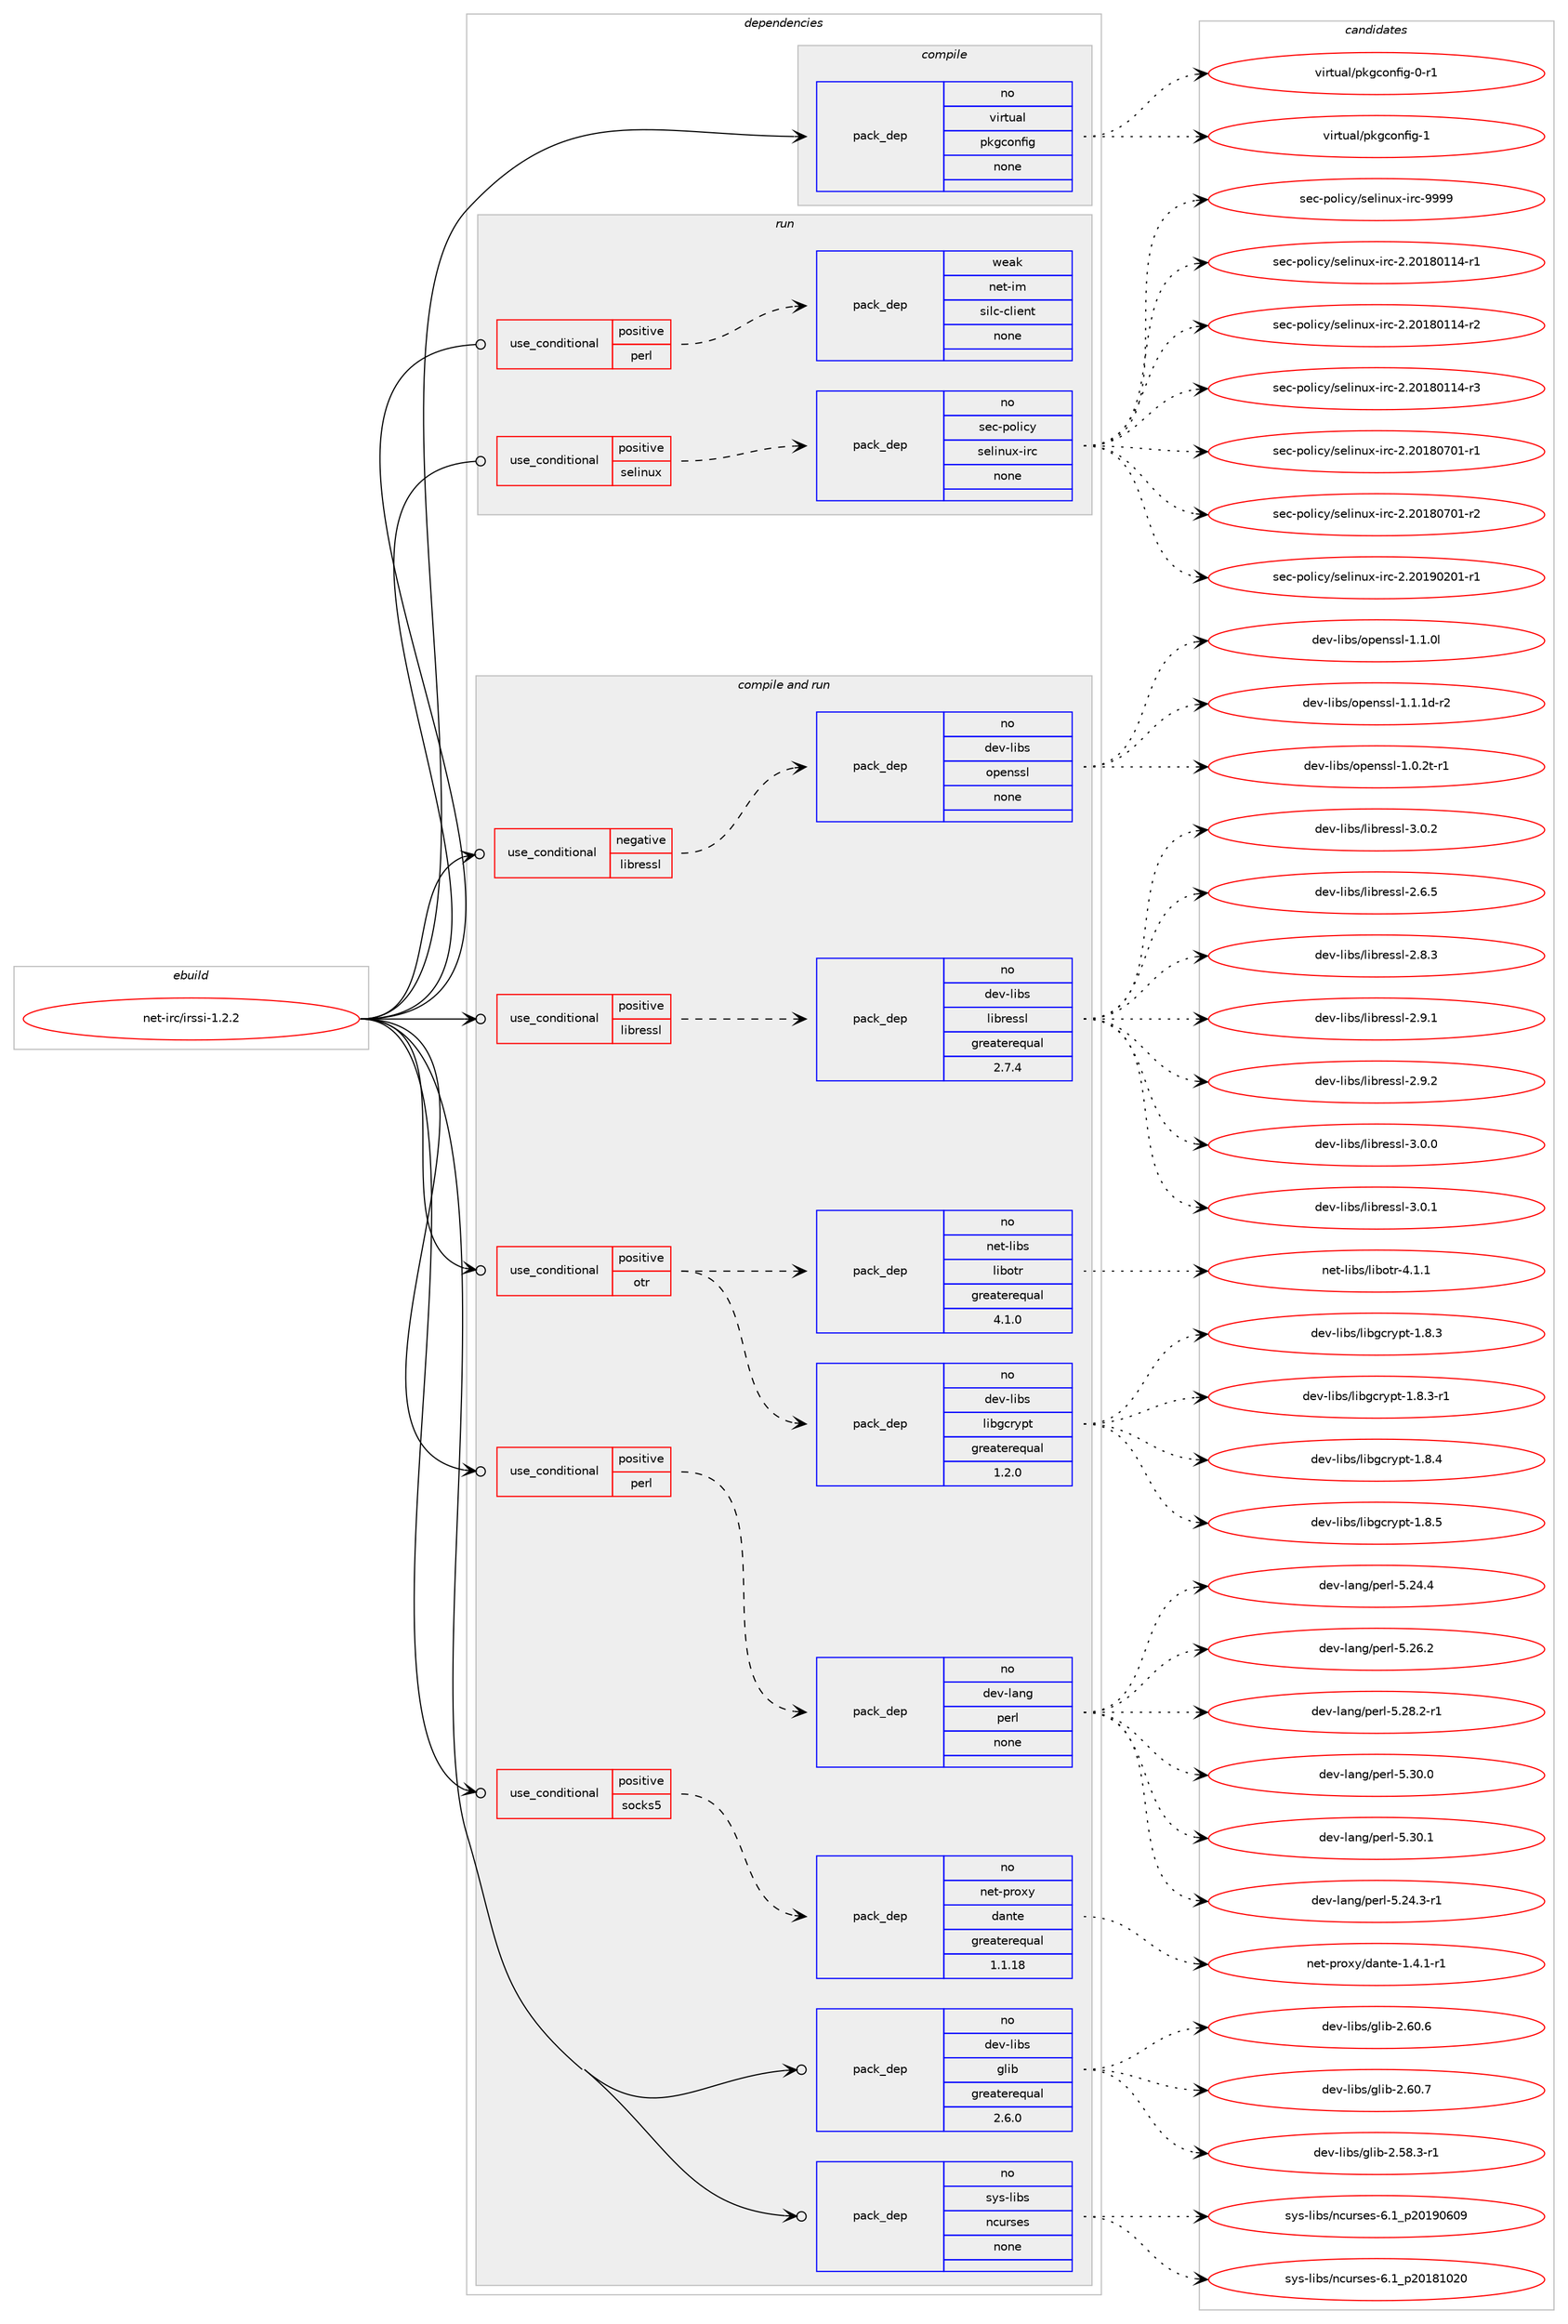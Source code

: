 digraph prolog {

# *************
# Graph options
# *************

newrank=true;
concentrate=true;
compound=true;
graph [rankdir=LR,fontname=Helvetica,fontsize=10,ranksep=1.5];#, ranksep=2.5, nodesep=0.2];
edge  [arrowhead=vee];
node  [fontname=Helvetica,fontsize=10];

# **********
# The ebuild
# **********

subgraph cluster_leftcol {
color=gray;
rank=same;
label=<<i>ebuild</i>>;
id [label="net-irc/irssi-1.2.2", color=red, width=4, href="../net-irc/irssi-1.2.2.svg"];
}

# ****************
# The dependencies
# ****************

subgraph cluster_midcol {
color=gray;
label=<<i>dependencies</i>>;
subgraph cluster_compile {
fillcolor="#eeeeee";
style=filled;
label=<<i>compile</i>>;
subgraph pack609002 {
dependency824235 [label=<<TABLE BORDER="0" CELLBORDER="1" CELLSPACING="0" CELLPADDING="4" WIDTH="220"><TR><TD ROWSPAN="6" CELLPADDING="30">pack_dep</TD></TR><TR><TD WIDTH="110">no</TD></TR><TR><TD>virtual</TD></TR><TR><TD>pkgconfig</TD></TR><TR><TD>none</TD></TR><TR><TD></TD></TR></TABLE>>, shape=none, color=blue];
}
id:e -> dependency824235:w [weight=20,style="solid",arrowhead="vee"];
}
subgraph cluster_compileandrun {
fillcolor="#eeeeee";
style=filled;
label=<<i>compile and run</i>>;
subgraph cond200812 {
dependency824236 [label=<<TABLE BORDER="0" CELLBORDER="1" CELLSPACING="0" CELLPADDING="4"><TR><TD ROWSPAN="3" CELLPADDING="10">use_conditional</TD></TR><TR><TD>negative</TD></TR><TR><TD>libressl</TD></TR></TABLE>>, shape=none, color=red];
subgraph pack609003 {
dependency824237 [label=<<TABLE BORDER="0" CELLBORDER="1" CELLSPACING="0" CELLPADDING="4" WIDTH="220"><TR><TD ROWSPAN="6" CELLPADDING="30">pack_dep</TD></TR><TR><TD WIDTH="110">no</TD></TR><TR><TD>dev-libs</TD></TR><TR><TD>openssl</TD></TR><TR><TD>none</TD></TR><TR><TD></TD></TR></TABLE>>, shape=none, color=blue];
}
dependency824236:e -> dependency824237:w [weight=20,style="dashed",arrowhead="vee"];
}
id:e -> dependency824236:w [weight=20,style="solid",arrowhead="odotvee"];
subgraph cond200813 {
dependency824238 [label=<<TABLE BORDER="0" CELLBORDER="1" CELLSPACING="0" CELLPADDING="4"><TR><TD ROWSPAN="3" CELLPADDING="10">use_conditional</TD></TR><TR><TD>positive</TD></TR><TR><TD>libressl</TD></TR></TABLE>>, shape=none, color=red];
subgraph pack609004 {
dependency824239 [label=<<TABLE BORDER="0" CELLBORDER="1" CELLSPACING="0" CELLPADDING="4" WIDTH="220"><TR><TD ROWSPAN="6" CELLPADDING="30">pack_dep</TD></TR><TR><TD WIDTH="110">no</TD></TR><TR><TD>dev-libs</TD></TR><TR><TD>libressl</TD></TR><TR><TD>greaterequal</TD></TR><TR><TD>2.7.4</TD></TR></TABLE>>, shape=none, color=blue];
}
dependency824238:e -> dependency824239:w [weight=20,style="dashed",arrowhead="vee"];
}
id:e -> dependency824238:w [weight=20,style="solid",arrowhead="odotvee"];
subgraph cond200814 {
dependency824240 [label=<<TABLE BORDER="0" CELLBORDER="1" CELLSPACING="0" CELLPADDING="4"><TR><TD ROWSPAN="3" CELLPADDING="10">use_conditional</TD></TR><TR><TD>positive</TD></TR><TR><TD>otr</TD></TR></TABLE>>, shape=none, color=red];
subgraph pack609005 {
dependency824241 [label=<<TABLE BORDER="0" CELLBORDER="1" CELLSPACING="0" CELLPADDING="4" WIDTH="220"><TR><TD ROWSPAN="6" CELLPADDING="30">pack_dep</TD></TR><TR><TD WIDTH="110">no</TD></TR><TR><TD>dev-libs</TD></TR><TR><TD>libgcrypt</TD></TR><TR><TD>greaterequal</TD></TR><TR><TD>1.2.0</TD></TR></TABLE>>, shape=none, color=blue];
}
dependency824240:e -> dependency824241:w [weight=20,style="dashed",arrowhead="vee"];
subgraph pack609006 {
dependency824242 [label=<<TABLE BORDER="0" CELLBORDER="1" CELLSPACING="0" CELLPADDING="4" WIDTH="220"><TR><TD ROWSPAN="6" CELLPADDING="30">pack_dep</TD></TR><TR><TD WIDTH="110">no</TD></TR><TR><TD>net-libs</TD></TR><TR><TD>libotr</TD></TR><TR><TD>greaterequal</TD></TR><TR><TD>4.1.0</TD></TR></TABLE>>, shape=none, color=blue];
}
dependency824240:e -> dependency824242:w [weight=20,style="dashed",arrowhead="vee"];
}
id:e -> dependency824240:w [weight=20,style="solid",arrowhead="odotvee"];
subgraph cond200815 {
dependency824243 [label=<<TABLE BORDER="0" CELLBORDER="1" CELLSPACING="0" CELLPADDING="4"><TR><TD ROWSPAN="3" CELLPADDING="10">use_conditional</TD></TR><TR><TD>positive</TD></TR><TR><TD>perl</TD></TR></TABLE>>, shape=none, color=red];
subgraph pack609007 {
dependency824244 [label=<<TABLE BORDER="0" CELLBORDER="1" CELLSPACING="0" CELLPADDING="4" WIDTH="220"><TR><TD ROWSPAN="6" CELLPADDING="30">pack_dep</TD></TR><TR><TD WIDTH="110">no</TD></TR><TR><TD>dev-lang</TD></TR><TR><TD>perl</TD></TR><TR><TD>none</TD></TR><TR><TD></TD></TR></TABLE>>, shape=none, color=blue];
}
dependency824243:e -> dependency824244:w [weight=20,style="dashed",arrowhead="vee"];
}
id:e -> dependency824243:w [weight=20,style="solid",arrowhead="odotvee"];
subgraph cond200816 {
dependency824245 [label=<<TABLE BORDER="0" CELLBORDER="1" CELLSPACING="0" CELLPADDING="4"><TR><TD ROWSPAN="3" CELLPADDING="10">use_conditional</TD></TR><TR><TD>positive</TD></TR><TR><TD>socks5</TD></TR></TABLE>>, shape=none, color=red];
subgraph pack609008 {
dependency824246 [label=<<TABLE BORDER="0" CELLBORDER="1" CELLSPACING="0" CELLPADDING="4" WIDTH="220"><TR><TD ROWSPAN="6" CELLPADDING="30">pack_dep</TD></TR><TR><TD WIDTH="110">no</TD></TR><TR><TD>net-proxy</TD></TR><TR><TD>dante</TD></TR><TR><TD>greaterequal</TD></TR><TR><TD>1.1.18</TD></TR></TABLE>>, shape=none, color=blue];
}
dependency824245:e -> dependency824246:w [weight=20,style="dashed",arrowhead="vee"];
}
id:e -> dependency824245:w [weight=20,style="solid",arrowhead="odotvee"];
subgraph pack609009 {
dependency824247 [label=<<TABLE BORDER="0" CELLBORDER="1" CELLSPACING="0" CELLPADDING="4" WIDTH="220"><TR><TD ROWSPAN="6" CELLPADDING="30">pack_dep</TD></TR><TR><TD WIDTH="110">no</TD></TR><TR><TD>dev-libs</TD></TR><TR><TD>glib</TD></TR><TR><TD>greaterequal</TD></TR><TR><TD>2.6.0</TD></TR></TABLE>>, shape=none, color=blue];
}
id:e -> dependency824247:w [weight=20,style="solid",arrowhead="odotvee"];
subgraph pack609010 {
dependency824248 [label=<<TABLE BORDER="0" CELLBORDER="1" CELLSPACING="0" CELLPADDING="4" WIDTH="220"><TR><TD ROWSPAN="6" CELLPADDING="30">pack_dep</TD></TR><TR><TD WIDTH="110">no</TD></TR><TR><TD>sys-libs</TD></TR><TR><TD>ncurses</TD></TR><TR><TD>none</TD></TR><TR><TD></TD></TR></TABLE>>, shape=none, color=blue];
}
id:e -> dependency824248:w [weight=20,style="solid",arrowhead="odotvee"];
}
subgraph cluster_run {
fillcolor="#eeeeee";
style=filled;
label=<<i>run</i>>;
subgraph cond200817 {
dependency824249 [label=<<TABLE BORDER="0" CELLBORDER="1" CELLSPACING="0" CELLPADDING="4"><TR><TD ROWSPAN="3" CELLPADDING="10">use_conditional</TD></TR><TR><TD>positive</TD></TR><TR><TD>perl</TD></TR></TABLE>>, shape=none, color=red];
subgraph pack609011 {
dependency824250 [label=<<TABLE BORDER="0" CELLBORDER="1" CELLSPACING="0" CELLPADDING="4" WIDTH="220"><TR><TD ROWSPAN="6" CELLPADDING="30">pack_dep</TD></TR><TR><TD WIDTH="110">weak</TD></TR><TR><TD>net-im</TD></TR><TR><TD>silc-client</TD></TR><TR><TD>none</TD></TR><TR><TD></TD></TR></TABLE>>, shape=none, color=blue];
}
dependency824249:e -> dependency824250:w [weight=20,style="dashed",arrowhead="vee"];
}
id:e -> dependency824249:w [weight=20,style="solid",arrowhead="odot"];
subgraph cond200818 {
dependency824251 [label=<<TABLE BORDER="0" CELLBORDER="1" CELLSPACING="0" CELLPADDING="4"><TR><TD ROWSPAN="3" CELLPADDING="10">use_conditional</TD></TR><TR><TD>positive</TD></TR><TR><TD>selinux</TD></TR></TABLE>>, shape=none, color=red];
subgraph pack609012 {
dependency824252 [label=<<TABLE BORDER="0" CELLBORDER="1" CELLSPACING="0" CELLPADDING="4" WIDTH="220"><TR><TD ROWSPAN="6" CELLPADDING="30">pack_dep</TD></TR><TR><TD WIDTH="110">no</TD></TR><TR><TD>sec-policy</TD></TR><TR><TD>selinux-irc</TD></TR><TR><TD>none</TD></TR><TR><TD></TD></TR></TABLE>>, shape=none, color=blue];
}
dependency824251:e -> dependency824252:w [weight=20,style="dashed",arrowhead="vee"];
}
id:e -> dependency824251:w [weight=20,style="solid",arrowhead="odot"];
}
}

# **************
# The candidates
# **************

subgraph cluster_choices {
rank=same;
color=gray;
label=<<i>candidates</i>>;

subgraph choice609002 {
color=black;
nodesep=1;
choice11810511411611797108471121071039911111010210510345484511449 [label="virtual/pkgconfig-0-r1", color=red, width=4,href="../virtual/pkgconfig-0-r1.svg"];
choice1181051141161179710847112107103991111101021051034549 [label="virtual/pkgconfig-1", color=red, width=4,href="../virtual/pkgconfig-1.svg"];
dependency824235:e -> choice11810511411611797108471121071039911111010210510345484511449:w [style=dotted,weight="100"];
dependency824235:e -> choice1181051141161179710847112107103991111101021051034549:w [style=dotted,weight="100"];
}
subgraph choice609003 {
color=black;
nodesep=1;
choice1001011184510810598115471111121011101151151084549464846501164511449 [label="dev-libs/openssl-1.0.2t-r1", color=red, width=4,href="../dev-libs/openssl-1.0.2t-r1.svg"];
choice100101118451081059811547111112101110115115108454946494648108 [label="dev-libs/openssl-1.1.0l", color=red, width=4,href="../dev-libs/openssl-1.1.0l.svg"];
choice1001011184510810598115471111121011101151151084549464946491004511450 [label="dev-libs/openssl-1.1.1d-r2", color=red, width=4,href="../dev-libs/openssl-1.1.1d-r2.svg"];
dependency824237:e -> choice1001011184510810598115471111121011101151151084549464846501164511449:w [style=dotted,weight="100"];
dependency824237:e -> choice100101118451081059811547111112101110115115108454946494648108:w [style=dotted,weight="100"];
dependency824237:e -> choice1001011184510810598115471111121011101151151084549464946491004511450:w [style=dotted,weight="100"];
}
subgraph choice609004 {
color=black;
nodesep=1;
choice10010111845108105981154710810598114101115115108455046544653 [label="dev-libs/libressl-2.6.5", color=red, width=4,href="../dev-libs/libressl-2.6.5.svg"];
choice10010111845108105981154710810598114101115115108455046564651 [label="dev-libs/libressl-2.8.3", color=red, width=4,href="../dev-libs/libressl-2.8.3.svg"];
choice10010111845108105981154710810598114101115115108455046574649 [label="dev-libs/libressl-2.9.1", color=red, width=4,href="../dev-libs/libressl-2.9.1.svg"];
choice10010111845108105981154710810598114101115115108455046574650 [label="dev-libs/libressl-2.9.2", color=red, width=4,href="../dev-libs/libressl-2.9.2.svg"];
choice10010111845108105981154710810598114101115115108455146484648 [label="dev-libs/libressl-3.0.0", color=red, width=4,href="../dev-libs/libressl-3.0.0.svg"];
choice10010111845108105981154710810598114101115115108455146484649 [label="dev-libs/libressl-3.0.1", color=red, width=4,href="../dev-libs/libressl-3.0.1.svg"];
choice10010111845108105981154710810598114101115115108455146484650 [label="dev-libs/libressl-3.0.2", color=red, width=4,href="../dev-libs/libressl-3.0.2.svg"];
dependency824239:e -> choice10010111845108105981154710810598114101115115108455046544653:w [style=dotted,weight="100"];
dependency824239:e -> choice10010111845108105981154710810598114101115115108455046564651:w [style=dotted,weight="100"];
dependency824239:e -> choice10010111845108105981154710810598114101115115108455046574649:w [style=dotted,weight="100"];
dependency824239:e -> choice10010111845108105981154710810598114101115115108455046574650:w [style=dotted,weight="100"];
dependency824239:e -> choice10010111845108105981154710810598114101115115108455146484648:w [style=dotted,weight="100"];
dependency824239:e -> choice10010111845108105981154710810598114101115115108455146484649:w [style=dotted,weight="100"];
dependency824239:e -> choice10010111845108105981154710810598114101115115108455146484650:w [style=dotted,weight="100"];
}
subgraph choice609005 {
color=black;
nodesep=1;
choice1001011184510810598115471081059810399114121112116454946564651 [label="dev-libs/libgcrypt-1.8.3", color=red, width=4,href="../dev-libs/libgcrypt-1.8.3.svg"];
choice10010111845108105981154710810598103991141211121164549465646514511449 [label="dev-libs/libgcrypt-1.8.3-r1", color=red, width=4,href="../dev-libs/libgcrypt-1.8.3-r1.svg"];
choice1001011184510810598115471081059810399114121112116454946564652 [label="dev-libs/libgcrypt-1.8.4", color=red, width=4,href="../dev-libs/libgcrypt-1.8.4.svg"];
choice1001011184510810598115471081059810399114121112116454946564653 [label="dev-libs/libgcrypt-1.8.5", color=red, width=4,href="../dev-libs/libgcrypt-1.8.5.svg"];
dependency824241:e -> choice1001011184510810598115471081059810399114121112116454946564651:w [style=dotted,weight="100"];
dependency824241:e -> choice10010111845108105981154710810598103991141211121164549465646514511449:w [style=dotted,weight="100"];
dependency824241:e -> choice1001011184510810598115471081059810399114121112116454946564652:w [style=dotted,weight="100"];
dependency824241:e -> choice1001011184510810598115471081059810399114121112116454946564653:w [style=dotted,weight="100"];
}
subgraph choice609006 {
color=black;
nodesep=1;
choice11010111645108105981154710810598111116114455246494649 [label="net-libs/libotr-4.1.1", color=red, width=4,href="../net-libs/libotr-4.1.1.svg"];
dependency824242:e -> choice11010111645108105981154710810598111116114455246494649:w [style=dotted,weight="100"];
}
subgraph choice609007 {
color=black;
nodesep=1;
choice100101118451089711010347112101114108455346505246514511449 [label="dev-lang/perl-5.24.3-r1", color=red, width=4,href="../dev-lang/perl-5.24.3-r1.svg"];
choice10010111845108971101034711210111410845534650524652 [label="dev-lang/perl-5.24.4", color=red, width=4,href="../dev-lang/perl-5.24.4.svg"];
choice10010111845108971101034711210111410845534650544650 [label="dev-lang/perl-5.26.2", color=red, width=4,href="../dev-lang/perl-5.26.2.svg"];
choice100101118451089711010347112101114108455346505646504511449 [label="dev-lang/perl-5.28.2-r1", color=red, width=4,href="../dev-lang/perl-5.28.2-r1.svg"];
choice10010111845108971101034711210111410845534651484648 [label="dev-lang/perl-5.30.0", color=red, width=4,href="../dev-lang/perl-5.30.0.svg"];
choice10010111845108971101034711210111410845534651484649 [label="dev-lang/perl-5.30.1", color=red, width=4,href="../dev-lang/perl-5.30.1.svg"];
dependency824244:e -> choice100101118451089711010347112101114108455346505246514511449:w [style=dotted,weight="100"];
dependency824244:e -> choice10010111845108971101034711210111410845534650524652:w [style=dotted,weight="100"];
dependency824244:e -> choice10010111845108971101034711210111410845534650544650:w [style=dotted,weight="100"];
dependency824244:e -> choice100101118451089711010347112101114108455346505646504511449:w [style=dotted,weight="100"];
dependency824244:e -> choice10010111845108971101034711210111410845534651484648:w [style=dotted,weight="100"];
dependency824244:e -> choice10010111845108971101034711210111410845534651484649:w [style=dotted,weight="100"];
}
subgraph choice609008 {
color=black;
nodesep=1;
choice1101011164511211411112012147100971101161014549465246494511449 [label="net-proxy/dante-1.4.1-r1", color=red, width=4,href="../net-proxy/dante-1.4.1-r1.svg"];
dependency824246:e -> choice1101011164511211411112012147100971101161014549465246494511449:w [style=dotted,weight="100"];
}
subgraph choice609009 {
color=black;
nodesep=1;
choice10010111845108105981154710310810598455046535646514511449 [label="dev-libs/glib-2.58.3-r1", color=red, width=4,href="../dev-libs/glib-2.58.3-r1.svg"];
choice1001011184510810598115471031081059845504654484654 [label="dev-libs/glib-2.60.6", color=red, width=4,href="../dev-libs/glib-2.60.6.svg"];
choice1001011184510810598115471031081059845504654484655 [label="dev-libs/glib-2.60.7", color=red, width=4,href="../dev-libs/glib-2.60.7.svg"];
dependency824247:e -> choice10010111845108105981154710310810598455046535646514511449:w [style=dotted,weight="100"];
dependency824247:e -> choice1001011184510810598115471031081059845504654484654:w [style=dotted,weight="100"];
dependency824247:e -> choice1001011184510810598115471031081059845504654484655:w [style=dotted,weight="100"];
}
subgraph choice609010 {
color=black;
nodesep=1;
choice1151211154510810598115471109911711411510111545544649951125048495649485048 [label="sys-libs/ncurses-6.1_p20181020", color=red, width=4,href="../sys-libs/ncurses-6.1_p20181020.svg"];
choice1151211154510810598115471109911711411510111545544649951125048495748544857 [label="sys-libs/ncurses-6.1_p20190609", color=red, width=4,href="../sys-libs/ncurses-6.1_p20190609.svg"];
dependency824248:e -> choice1151211154510810598115471109911711411510111545544649951125048495649485048:w [style=dotted,weight="100"];
dependency824248:e -> choice1151211154510810598115471109911711411510111545544649951125048495748544857:w [style=dotted,weight="100"];
}
subgraph choice609011 {
color=black;
nodesep=1;
}
subgraph choice609012 {
color=black;
nodesep=1;
choice11510199451121111081059912147115101108105110117120451051149945504650484956484949524511449 [label="sec-policy/selinux-irc-2.20180114-r1", color=red, width=4,href="../sec-policy/selinux-irc-2.20180114-r1.svg"];
choice11510199451121111081059912147115101108105110117120451051149945504650484956484949524511450 [label="sec-policy/selinux-irc-2.20180114-r2", color=red, width=4,href="../sec-policy/selinux-irc-2.20180114-r2.svg"];
choice11510199451121111081059912147115101108105110117120451051149945504650484956484949524511451 [label="sec-policy/selinux-irc-2.20180114-r3", color=red, width=4,href="../sec-policy/selinux-irc-2.20180114-r3.svg"];
choice11510199451121111081059912147115101108105110117120451051149945504650484956485548494511449 [label="sec-policy/selinux-irc-2.20180701-r1", color=red, width=4,href="../sec-policy/selinux-irc-2.20180701-r1.svg"];
choice11510199451121111081059912147115101108105110117120451051149945504650484956485548494511450 [label="sec-policy/selinux-irc-2.20180701-r2", color=red, width=4,href="../sec-policy/selinux-irc-2.20180701-r2.svg"];
choice11510199451121111081059912147115101108105110117120451051149945504650484957485048494511449 [label="sec-policy/selinux-irc-2.20190201-r1", color=red, width=4,href="../sec-policy/selinux-irc-2.20190201-r1.svg"];
choice1151019945112111108105991214711510110810511011712045105114994557575757 [label="sec-policy/selinux-irc-9999", color=red, width=4,href="../sec-policy/selinux-irc-9999.svg"];
dependency824252:e -> choice11510199451121111081059912147115101108105110117120451051149945504650484956484949524511449:w [style=dotted,weight="100"];
dependency824252:e -> choice11510199451121111081059912147115101108105110117120451051149945504650484956484949524511450:w [style=dotted,weight="100"];
dependency824252:e -> choice11510199451121111081059912147115101108105110117120451051149945504650484956484949524511451:w [style=dotted,weight="100"];
dependency824252:e -> choice11510199451121111081059912147115101108105110117120451051149945504650484956485548494511449:w [style=dotted,weight="100"];
dependency824252:e -> choice11510199451121111081059912147115101108105110117120451051149945504650484956485548494511450:w [style=dotted,weight="100"];
dependency824252:e -> choice11510199451121111081059912147115101108105110117120451051149945504650484957485048494511449:w [style=dotted,weight="100"];
dependency824252:e -> choice1151019945112111108105991214711510110810511011712045105114994557575757:w [style=dotted,weight="100"];
}
}

}
